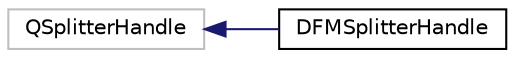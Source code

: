 digraph "类继承关系图"
{
  edge [fontname="Helvetica",fontsize="10",labelfontname="Helvetica",labelfontsize="10"];
  node [fontname="Helvetica",fontsize="10",shape=record];
  rankdir="LR";
  Node967 [label="QSplitterHandle",height=0.2,width=0.4,color="grey75", fillcolor="white", style="filled"];
  Node967 -> Node0 [dir="back",color="midnightblue",fontsize="10",style="solid",fontname="Helvetica"];
  Node0 [label="DFMSplitterHandle",height=0.2,width=0.4,color="black", fillcolor="white", style="filled",URL="$class_d_f_m_splitter_handle.html"];
}
